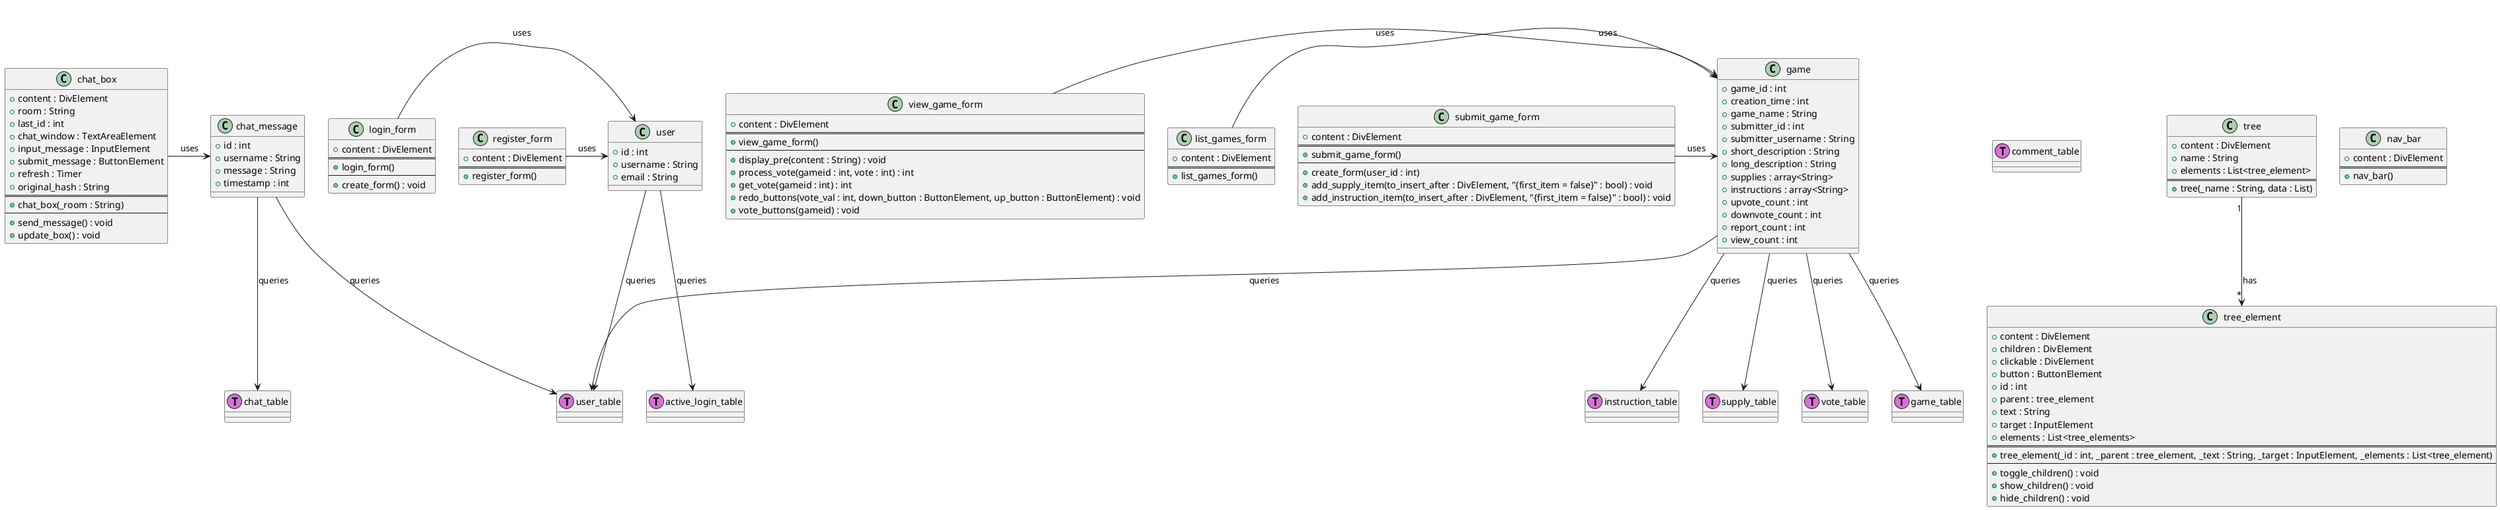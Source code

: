 @startuml

    class user_table <<(T,orchid)>> {
    }
    class active_login_table <<(T,orchid)>> {
    }
    class game_table <<(T,orchid)>> {
    }
    class instruction_table <<(T,orchid)>> {
    }
    class supply_table <<(T,orchid)>> {
    }
    class vote_table <<(T,orchid)>> {
    }
    class comment_table <<(T,orchid)>> {
    }
    class chat_table <<(T,orchid)>> {
    }


    class chat_message {
        +id : int
        +username : String
        +message : String
        +timestamp : int
    }
    class user {
        +id : int
        +username : String
        +email : String
    }
    class game {
        +game_id : int
        +creation_time : int
        +game_name : String
        +submitter_id : int
        +submitter_username : String
        +short_description : String
        +long_description : String
        +supplies : array<String>
        +instructions : array<String>
        +upvote_count : int
        +downvote_count : int
        +report_count : int
        +view_count : int
    }


    class view_game_form {
        +content : DivElement
        ==
        +view_game_form()
        --
        +display_pre(content : String) : void
        +process_vote(gameid : int, vote : int) : int
        +get_vote(gameid : int) : int
        +redo_buttons(vote_val : int, down_button : ButtonElement, up_button : ButtonElement) : void
        +vote_buttons(gameid) : void
    }
    class list_games_form {
        +content : DivElement
        ==
        +list_games_form()
    }
    class chat_box {
        +content : DivElement
        +room : String
        +last_id : int
        +chat_window : TextAreaElement
        +input_message : InputElement
        +submit_message : ButtonElement
        +refresh : Timer
        +original_hash : String
        ==
        +chat_box(_room : String)
        --
        +send_message() : void
        +update_box() : void
    }
    class login_form {
        +content : DivElement
        ==
        +login_form()
        --
        +create_form() : void
    }
    class register_form {
        +content : DivElement
        ==
        +register_form()
    }
    class tree {
        +content : DivElement
        +name : String
        +elements : List<tree_element>
        ==
        +tree(_name : String, data : List)
    }
    class tree_element {
        +content : DivElement
        +children : DivElement
        +clickable : DivElement
        +button : ButtonElement
        +id : int
        +parent : tree_element
        +text : String
        +target : InputElement
        +elements : List<tree_elements>
        ==
        +tree_element(_id : int, _parent : tree_element, _text : String, _target : InputElement, _elements : List<tree_element)
        --
        +toggle_children() : void
        +show_children() : void
        +hide_children() : void
    }
    class nav_bar {
        +content : DivElement
        ==
        +nav_bar()
    }
    class submit_game_form {
        +content : DivElement
        ==
        +submit_game_form()
        --
        +create_form(user_id : int)
        +add_supply_item(to_insert_after : DivElement, "{first_item = false}" : bool) : void
        +add_instruction_item(to_insert_after : DivElement, "{first_item = false}" : bool) : void
    }

    tree "1" --> "*"  tree_element : has


view_game_form -> game : uses
list_games_form -> game : uses
chat_box -> chat_message : uses
login_form -> user : uses
register_form -> user : uses
submit_game_form -> game : uses

game --> game_table : queries
game --> user_table : queries
game --> supply_table : queries
game --> instruction_table : queries
game --> vote_table : queries
user --> user_table : queries
user --> active_login_table : queries
chat_message --> user_table : queries
chat_message --> chat_table : queries


@enduml